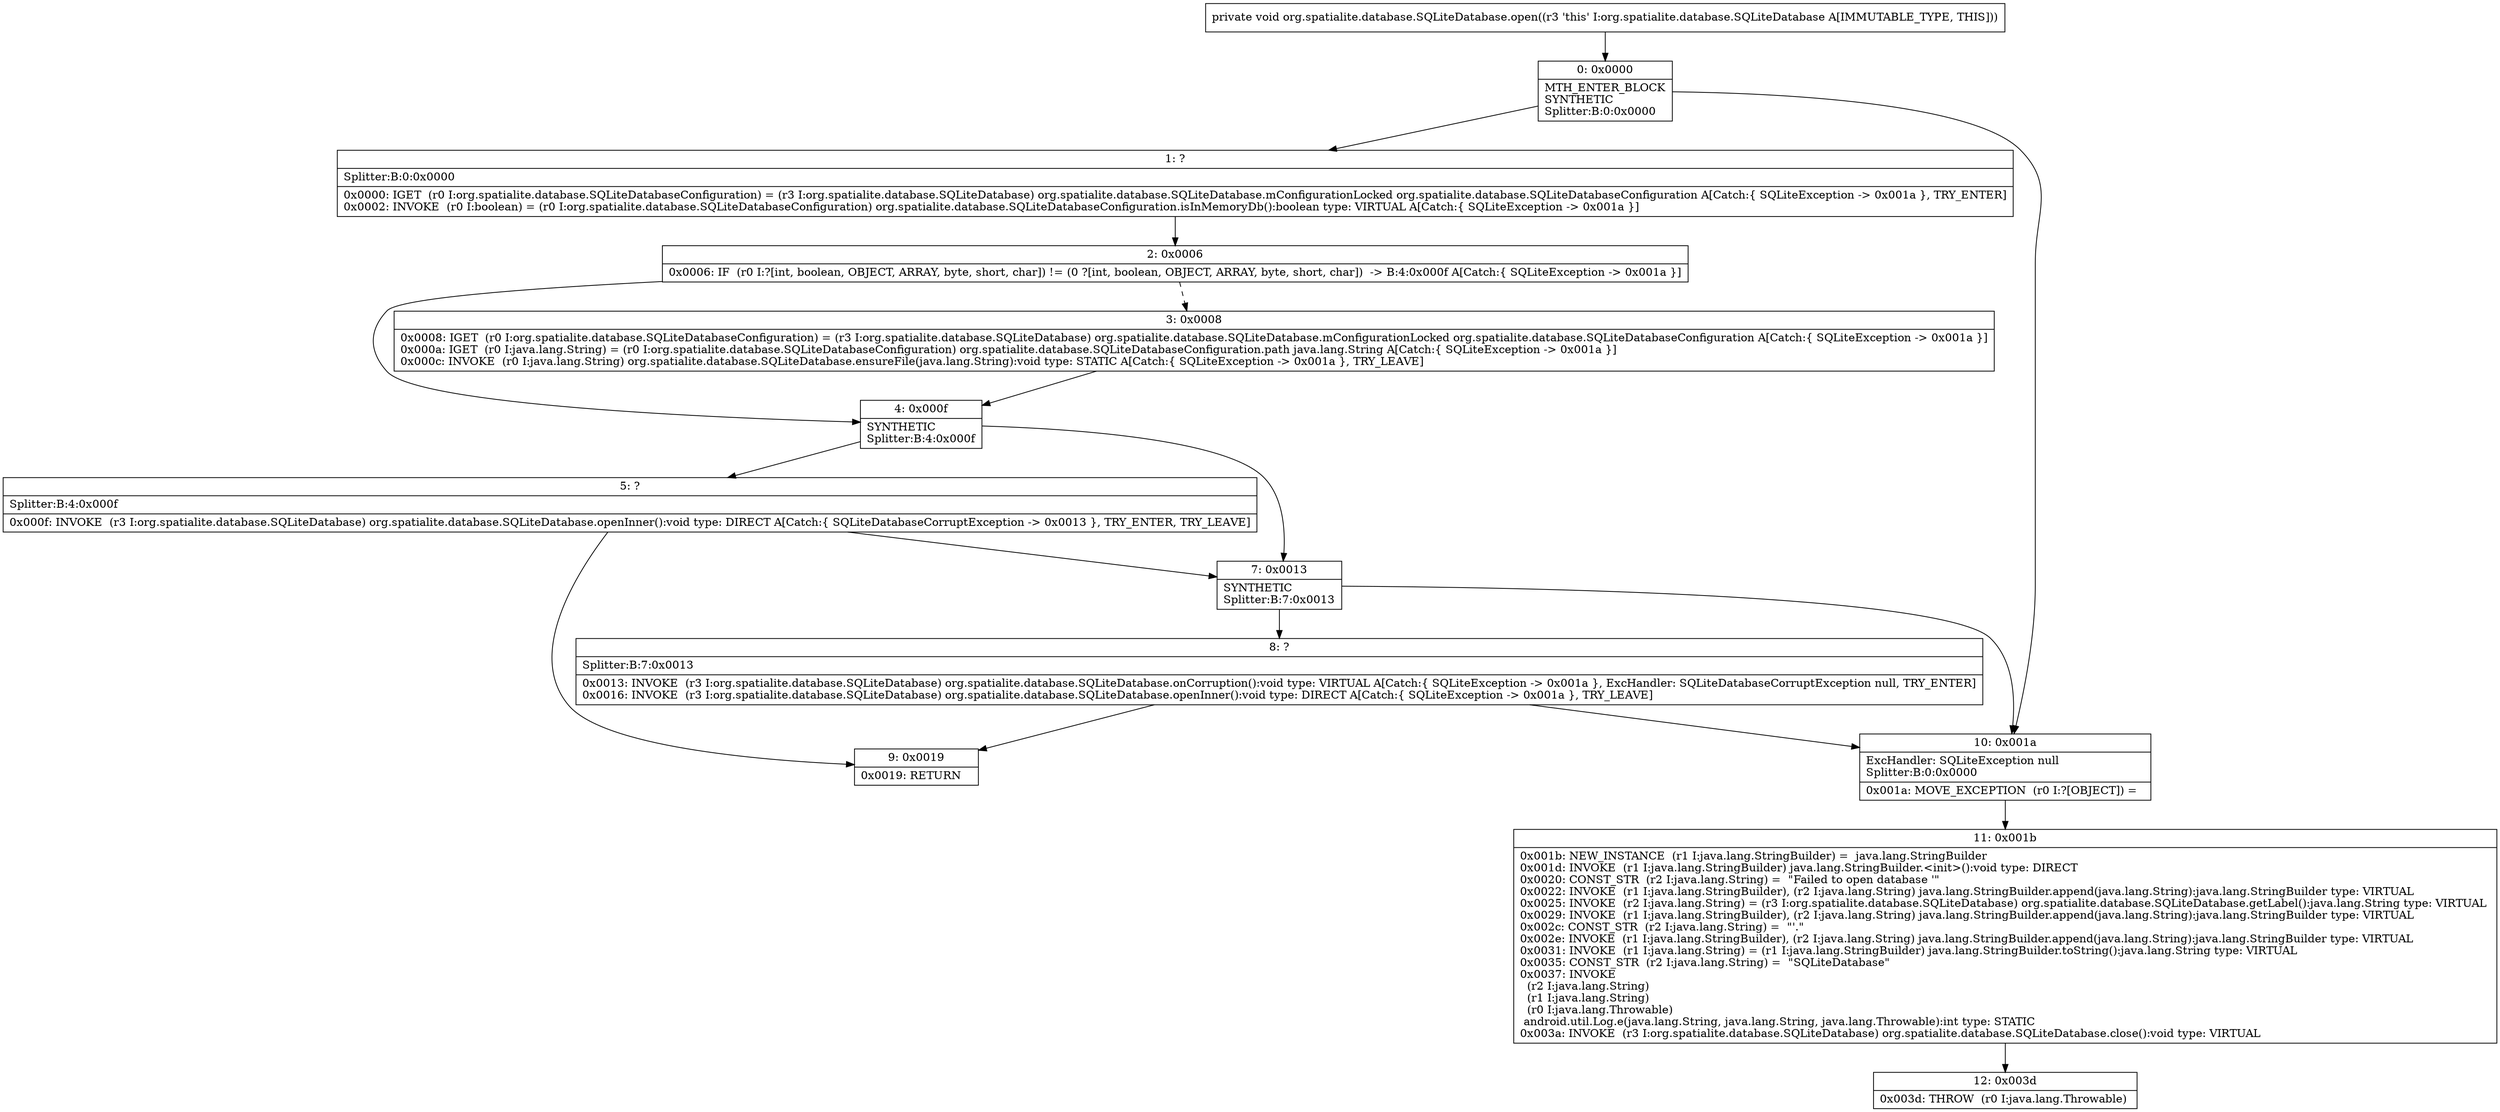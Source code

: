 digraph "CFG fororg.spatialite.database.SQLiteDatabase.open()V" {
Node_0 [shape=record,label="{0\:\ 0x0000|MTH_ENTER_BLOCK\lSYNTHETIC\lSplitter:B:0:0x0000\l}"];
Node_1 [shape=record,label="{1\:\ ?|Splitter:B:0:0x0000\l|0x0000: IGET  (r0 I:org.spatialite.database.SQLiteDatabaseConfiguration) = (r3 I:org.spatialite.database.SQLiteDatabase) org.spatialite.database.SQLiteDatabase.mConfigurationLocked org.spatialite.database.SQLiteDatabaseConfiguration A[Catch:\{ SQLiteException \-\> 0x001a \}, TRY_ENTER]\l0x0002: INVOKE  (r0 I:boolean) = (r0 I:org.spatialite.database.SQLiteDatabaseConfiguration) org.spatialite.database.SQLiteDatabaseConfiguration.isInMemoryDb():boolean type: VIRTUAL A[Catch:\{ SQLiteException \-\> 0x001a \}]\l}"];
Node_2 [shape=record,label="{2\:\ 0x0006|0x0006: IF  (r0 I:?[int, boolean, OBJECT, ARRAY, byte, short, char]) != (0 ?[int, boolean, OBJECT, ARRAY, byte, short, char])  \-\> B:4:0x000f A[Catch:\{ SQLiteException \-\> 0x001a \}]\l}"];
Node_3 [shape=record,label="{3\:\ 0x0008|0x0008: IGET  (r0 I:org.spatialite.database.SQLiteDatabaseConfiguration) = (r3 I:org.spatialite.database.SQLiteDatabase) org.spatialite.database.SQLiteDatabase.mConfigurationLocked org.spatialite.database.SQLiteDatabaseConfiguration A[Catch:\{ SQLiteException \-\> 0x001a \}]\l0x000a: IGET  (r0 I:java.lang.String) = (r0 I:org.spatialite.database.SQLiteDatabaseConfiguration) org.spatialite.database.SQLiteDatabaseConfiguration.path java.lang.String A[Catch:\{ SQLiteException \-\> 0x001a \}]\l0x000c: INVOKE  (r0 I:java.lang.String) org.spatialite.database.SQLiteDatabase.ensureFile(java.lang.String):void type: STATIC A[Catch:\{ SQLiteException \-\> 0x001a \}, TRY_LEAVE]\l}"];
Node_4 [shape=record,label="{4\:\ 0x000f|SYNTHETIC\lSplitter:B:4:0x000f\l}"];
Node_5 [shape=record,label="{5\:\ ?|Splitter:B:4:0x000f\l|0x000f: INVOKE  (r3 I:org.spatialite.database.SQLiteDatabase) org.spatialite.database.SQLiteDatabase.openInner():void type: DIRECT A[Catch:\{ SQLiteDatabaseCorruptException \-\> 0x0013 \}, TRY_ENTER, TRY_LEAVE]\l}"];
Node_7 [shape=record,label="{7\:\ 0x0013|SYNTHETIC\lSplitter:B:7:0x0013\l}"];
Node_8 [shape=record,label="{8\:\ ?|Splitter:B:7:0x0013\l|0x0013: INVOKE  (r3 I:org.spatialite.database.SQLiteDatabase) org.spatialite.database.SQLiteDatabase.onCorruption():void type: VIRTUAL A[Catch:\{ SQLiteException \-\> 0x001a \}, ExcHandler: SQLiteDatabaseCorruptException null, TRY_ENTER]\l0x0016: INVOKE  (r3 I:org.spatialite.database.SQLiteDatabase) org.spatialite.database.SQLiteDatabase.openInner():void type: DIRECT A[Catch:\{ SQLiteException \-\> 0x001a \}, TRY_LEAVE]\l}"];
Node_9 [shape=record,label="{9\:\ 0x0019|0x0019: RETURN   \l}"];
Node_10 [shape=record,label="{10\:\ 0x001a|ExcHandler: SQLiteException null\lSplitter:B:0:0x0000\l|0x001a: MOVE_EXCEPTION  (r0 I:?[OBJECT]) =  \l}"];
Node_11 [shape=record,label="{11\:\ 0x001b|0x001b: NEW_INSTANCE  (r1 I:java.lang.StringBuilder) =  java.lang.StringBuilder \l0x001d: INVOKE  (r1 I:java.lang.StringBuilder) java.lang.StringBuilder.\<init\>():void type: DIRECT \l0x0020: CONST_STR  (r2 I:java.lang.String) =  \"Failed to open database '\" \l0x0022: INVOKE  (r1 I:java.lang.StringBuilder), (r2 I:java.lang.String) java.lang.StringBuilder.append(java.lang.String):java.lang.StringBuilder type: VIRTUAL \l0x0025: INVOKE  (r2 I:java.lang.String) = (r3 I:org.spatialite.database.SQLiteDatabase) org.spatialite.database.SQLiteDatabase.getLabel():java.lang.String type: VIRTUAL \l0x0029: INVOKE  (r1 I:java.lang.StringBuilder), (r2 I:java.lang.String) java.lang.StringBuilder.append(java.lang.String):java.lang.StringBuilder type: VIRTUAL \l0x002c: CONST_STR  (r2 I:java.lang.String) =  \"'.\" \l0x002e: INVOKE  (r1 I:java.lang.StringBuilder), (r2 I:java.lang.String) java.lang.StringBuilder.append(java.lang.String):java.lang.StringBuilder type: VIRTUAL \l0x0031: INVOKE  (r1 I:java.lang.String) = (r1 I:java.lang.StringBuilder) java.lang.StringBuilder.toString():java.lang.String type: VIRTUAL \l0x0035: CONST_STR  (r2 I:java.lang.String) =  \"SQLiteDatabase\" \l0x0037: INVOKE  \l  (r2 I:java.lang.String)\l  (r1 I:java.lang.String)\l  (r0 I:java.lang.Throwable)\l android.util.Log.e(java.lang.String, java.lang.String, java.lang.Throwable):int type: STATIC \l0x003a: INVOKE  (r3 I:org.spatialite.database.SQLiteDatabase) org.spatialite.database.SQLiteDatabase.close():void type: VIRTUAL \l}"];
Node_12 [shape=record,label="{12\:\ 0x003d|0x003d: THROW  (r0 I:java.lang.Throwable) \l}"];
MethodNode[shape=record,label="{private void org.spatialite.database.SQLiteDatabase.open((r3 'this' I:org.spatialite.database.SQLiteDatabase A[IMMUTABLE_TYPE, THIS])) }"];
MethodNode -> Node_0;
Node_0 -> Node_1;
Node_0 -> Node_10;
Node_1 -> Node_2;
Node_2 -> Node_3[style=dashed];
Node_2 -> Node_4;
Node_3 -> Node_4;
Node_4 -> Node_5;
Node_4 -> Node_7;
Node_5 -> Node_7;
Node_5 -> Node_9;
Node_7 -> Node_8;
Node_7 -> Node_10;
Node_8 -> Node_9;
Node_8 -> Node_10;
Node_10 -> Node_11;
Node_11 -> Node_12;
}


